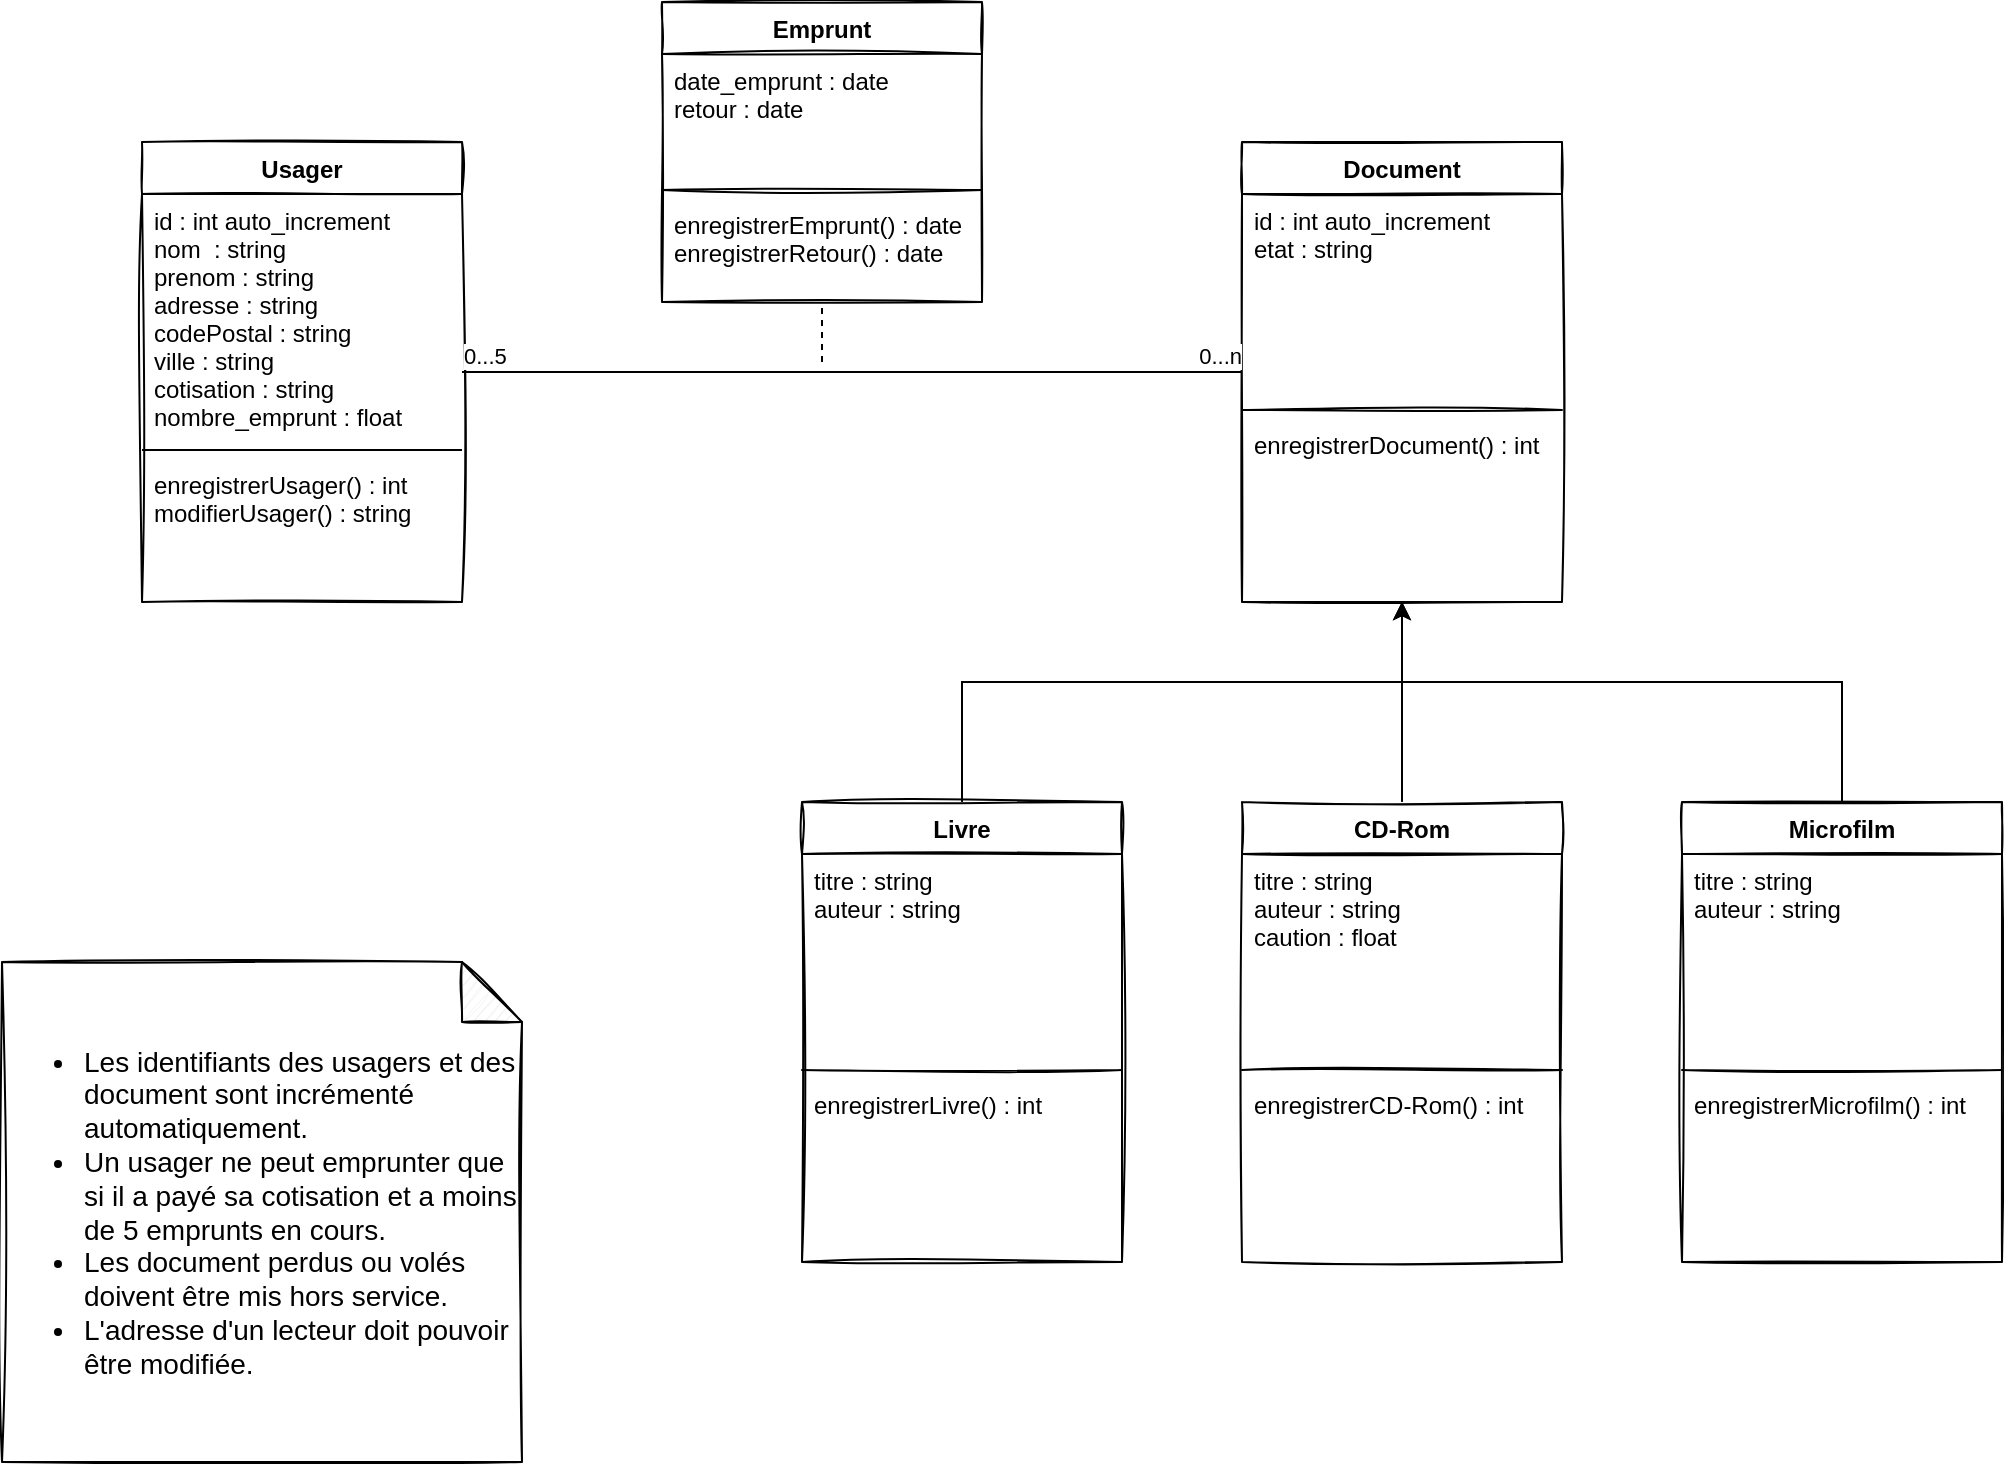 <mxfile version="18.2.0" type="device"><diagram id="IK8X8IaTu8bBz8p-pizi" name="Page-1"><mxGraphModel dx="1350" dy="793" grid="1" gridSize="10" guides="1" tooltips="1" connect="1" arrows="1" fold="1" page="1" pageScale="1" pageWidth="1100" pageHeight="850" math="0" shadow="0"><root><mxCell id="0"/><mxCell id="1" parent="0"/><mxCell id="eSP8TyZ64IjzCFhKlCoV-1" value="Usager" style="swimlane;fontStyle=1;align=center;verticalAlign=top;childLayout=stackLayout;horizontal=1;startSize=26;horizontalStack=0;resizeParent=1;resizeParentMax=0;resizeLast=0;collapsible=1;marginBottom=0;glass=0;sketch=1;shadow=0;fillStyle=hachure;" vertex="1" parent="1"><mxGeometry x="90" y="160" width="160" height="230" as="geometry"/></mxCell><mxCell id="eSP8TyZ64IjzCFhKlCoV-2" value="id : int auto_increment&#xA;nom  : string&#xA;prenom : string&#xA;adresse : string&#xA;codePostal : string&#xA;ville : string&#xA;cotisation : string&#xA;nombre_emprunt : float&#xA;&#xA;&#xA;" style="text;strokeColor=none;fillColor=none;align=left;verticalAlign=top;spacingLeft=4;spacingRight=4;overflow=hidden;rotatable=0;points=[[0,0.5],[1,0.5]];portConstraint=eastwest;" vertex="1" parent="eSP8TyZ64IjzCFhKlCoV-1"><mxGeometry y="26" width="160" height="124" as="geometry"/></mxCell><mxCell id="eSP8TyZ64IjzCFhKlCoV-3" value="" style="line;strokeWidth=1;fillColor=none;align=left;verticalAlign=middle;spacingTop=-1;spacingLeft=3;spacingRight=3;rotatable=0;labelPosition=right;points=[];portConstraint=eastwest;" vertex="1" parent="eSP8TyZ64IjzCFhKlCoV-1"><mxGeometry y="150" width="160" height="8" as="geometry"/></mxCell><mxCell id="eSP8TyZ64IjzCFhKlCoV-4" value="enregistrerUsager() : int&#xA;modifierUsager() : string&#xA;" style="text;strokeColor=none;fillColor=none;align=left;verticalAlign=top;spacingLeft=4;spacingRight=4;overflow=hidden;rotatable=0;points=[[0,0.5],[1,0.5]];portConstraint=eastwest;" vertex="1" parent="eSP8TyZ64IjzCFhKlCoV-1"><mxGeometry y="158" width="160" height="72" as="geometry"/></mxCell><mxCell id="eSP8TyZ64IjzCFhKlCoV-21" value="Document" style="swimlane;fontStyle=1;align=center;verticalAlign=top;childLayout=stackLayout;horizontal=1;startSize=26;horizontalStack=0;resizeParent=1;resizeParentMax=0;resizeLast=0;collapsible=1;marginBottom=0;shadow=0;glass=0;sketch=1;fillStyle=hachure;" vertex="1" parent="1"><mxGeometry x="640" y="160" width="160" height="230" as="geometry"/></mxCell><mxCell id="eSP8TyZ64IjzCFhKlCoV-22" value="id : int auto_increment&#xA;etat : string&#xA;&#xA;&#xA;" style="text;strokeColor=none;fillColor=none;align=left;verticalAlign=top;spacingLeft=4;spacingRight=4;overflow=hidden;rotatable=0;points=[[0,0.5],[1,0.5]];portConstraint=eastwest;shadow=0;glass=0;sketch=1;fillStyle=hachure;" vertex="1" parent="eSP8TyZ64IjzCFhKlCoV-21"><mxGeometry y="26" width="160" height="104" as="geometry"/></mxCell><mxCell id="eSP8TyZ64IjzCFhKlCoV-23" value="" style="line;strokeWidth=1;fillColor=none;align=left;verticalAlign=middle;spacingTop=-1;spacingLeft=3;spacingRight=3;rotatable=0;labelPosition=right;points=[];portConstraint=eastwest;shadow=0;glass=0;sketch=1;fillStyle=hachure;" vertex="1" parent="eSP8TyZ64IjzCFhKlCoV-21"><mxGeometry y="130" width="160" height="8" as="geometry"/></mxCell><mxCell id="eSP8TyZ64IjzCFhKlCoV-24" value="enregistrerDocument() : int" style="text;strokeColor=none;fillColor=none;align=left;verticalAlign=top;spacingLeft=4;spacingRight=4;overflow=hidden;rotatable=0;points=[[0,0.5],[1,0.5]];portConstraint=eastwest;shadow=0;glass=0;sketch=1;fillStyle=hachure;" vertex="1" parent="eSP8TyZ64IjzCFhKlCoV-21"><mxGeometry y="138" width="160" height="92" as="geometry"/></mxCell><mxCell id="eSP8TyZ64IjzCFhKlCoV-37" value="" style="endArrow=none;html=1;edgeStyle=orthogonalEdgeStyle;rounded=0;" edge="1" parent="1" source="eSP8TyZ64IjzCFhKlCoV-1" target="eSP8TyZ64IjzCFhKlCoV-21"><mxGeometry relative="1" as="geometry"><mxPoint x="490" y="490" as="sourcePoint"/><mxPoint x="370" y="275" as="targetPoint"/></mxGeometry></mxCell><mxCell id="eSP8TyZ64IjzCFhKlCoV-38" value="0...5" style="edgeLabel;resizable=0;html=1;align=left;verticalAlign=bottom;shadow=0;glass=0;sketch=1;fillStyle=hachure;" connectable="0" vertex="1" parent="eSP8TyZ64IjzCFhKlCoV-37"><mxGeometry x="-1" relative="1" as="geometry"><mxPoint x="-1" as="offset"/></mxGeometry></mxCell><mxCell id="eSP8TyZ64IjzCFhKlCoV-39" value="0...n" style="edgeLabel;resizable=0;html=1;align=right;verticalAlign=bottom;shadow=0;glass=0;sketch=1;fillStyle=hachure;" connectable="0" vertex="1" parent="eSP8TyZ64IjzCFhKlCoV-37"><mxGeometry x="1" relative="1" as="geometry"/></mxCell><mxCell id="eSP8TyZ64IjzCFhKlCoV-49" value="" style="endArrow=none;dashed=1;html=1;rounded=0;" edge="1" parent="1" target="eSP8TyZ64IjzCFhKlCoV-50"><mxGeometry width="50" height="50" relative="1" as="geometry"><mxPoint x="430" y="270" as="sourcePoint"/><mxPoint x="430" y="240" as="targetPoint"/></mxGeometry></mxCell><mxCell id="eSP8TyZ64IjzCFhKlCoV-50" value="Emprunt" style="swimlane;fontStyle=1;align=center;verticalAlign=top;childLayout=stackLayout;horizontal=1;startSize=26;horizontalStack=0;resizeParent=1;resizeParentMax=0;resizeLast=0;collapsible=1;marginBottom=0;shadow=0;glass=0;sketch=1;fillStyle=hachure;" vertex="1" parent="1"><mxGeometry x="350" y="90" width="160" height="150" as="geometry"/></mxCell><mxCell id="eSP8TyZ64IjzCFhKlCoV-51" value="date_emprunt : date&#xA;retour : date&#xA;" style="text;strokeColor=none;fillColor=none;align=left;verticalAlign=top;spacingLeft=4;spacingRight=4;overflow=hidden;rotatable=0;points=[[0,0.5],[1,0.5]];portConstraint=eastwest;shadow=0;glass=0;sketch=1;fillStyle=hachure;" vertex="1" parent="eSP8TyZ64IjzCFhKlCoV-50"><mxGeometry y="26" width="160" height="64" as="geometry"/></mxCell><mxCell id="eSP8TyZ64IjzCFhKlCoV-52" value="" style="line;strokeWidth=1;fillColor=none;align=left;verticalAlign=middle;spacingTop=-1;spacingLeft=3;spacingRight=3;rotatable=0;labelPosition=right;points=[];portConstraint=eastwest;shadow=0;glass=0;sketch=1;fillStyle=hachure;" vertex="1" parent="eSP8TyZ64IjzCFhKlCoV-50"><mxGeometry y="90" width="160" height="8" as="geometry"/></mxCell><mxCell id="eSP8TyZ64IjzCFhKlCoV-53" value="enregistrerEmprunt() : date&#xA;enregistrerRetour() : date&#xA;" style="text;strokeColor=none;fillColor=none;align=left;verticalAlign=top;spacingLeft=4;spacingRight=4;overflow=hidden;rotatable=0;points=[[0,0.5],[1,0.5]];portConstraint=eastwest;shadow=0;glass=0;sketch=1;fillStyle=hachure;" vertex="1" parent="eSP8TyZ64IjzCFhKlCoV-50"><mxGeometry y="98" width="160" height="52" as="geometry"/></mxCell><mxCell id="eSP8TyZ64IjzCFhKlCoV-86" value="" style="edgeStyle=orthogonalEdgeStyle;rounded=0;orthogonalLoop=1;jettySize=auto;html=1;" edge="1" parent="1" source="eSP8TyZ64IjzCFhKlCoV-54" target="eSP8TyZ64IjzCFhKlCoV-21"><mxGeometry relative="1" as="geometry"><mxPoint x="720" y="390" as="targetPoint"/><Array as="points"><mxPoint x="500" y="430"/><mxPoint x="720" y="430"/></Array></mxGeometry></mxCell><mxCell id="eSP8TyZ64IjzCFhKlCoV-54" value="Livre" style="swimlane;fontStyle=1;align=center;verticalAlign=top;childLayout=stackLayout;horizontal=1;startSize=26;horizontalStack=0;resizeParent=1;resizeParentMax=0;resizeLast=0;collapsible=1;marginBottom=0;shadow=0;glass=0;sketch=1;fillStyle=hachure;" vertex="1" parent="1"><mxGeometry x="420" y="490" width="160" height="230" as="geometry"/></mxCell><mxCell id="eSP8TyZ64IjzCFhKlCoV-55" value="titre : string&#xA;auteur : string&#xA;" style="text;strokeColor=none;fillColor=none;align=left;verticalAlign=top;spacingLeft=4;spacingRight=4;overflow=hidden;rotatable=0;points=[[0,0.5],[1,0.5]];portConstraint=eastwest;shadow=0;glass=0;sketch=1;fillStyle=hachure;" vertex="1" parent="eSP8TyZ64IjzCFhKlCoV-54"><mxGeometry y="26" width="160" height="104" as="geometry"/></mxCell><mxCell id="eSP8TyZ64IjzCFhKlCoV-56" value="" style="line;strokeWidth=1;fillColor=none;align=left;verticalAlign=middle;spacingTop=-1;spacingLeft=3;spacingRight=3;rotatable=0;labelPosition=right;points=[];portConstraint=eastwest;shadow=0;glass=0;sketch=1;fillStyle=hachure;" vertex="1" parent="eSP8TyZ64IjzCFhKlCoV-54"><mxGeometry y="130" width="160" height="8" as="geometry"/></mxCell><mxCell id="eSP8TyZ64IjzCFhKlCoV-57" value="enregistrerLivre() : int" style="text;strokeColor=none;fillColor=none;align=left;verticalAlign=top;spacingLeft=4;spacingRight=4;overflow=hidden;rotatable=0;points=[[0,0.5],[1,0.5]];portConstraint=eastwest;shadow=0;glass=0;sketch=1;fillStyle=hachure;" vertex="1" parent="eSP8TyZ64IjzCFhKlCoV-54"><mxGeometry y="138" width="160" height="92" as="geometry"/></mxCell><mxCell id="eSP8TyZ64IjzCFhKlCoV-74" value="" style="edgeStyle=orthogonalEdgeStyle;rounded=0;orthogonalLoop=1;jettySize=auto;html=1;" edge="1" parent="1" source="eSP8TyZ64IjzCFhKlCoV-58" target="eSP8TyZ64IjzCFhKlCoV-21"><mxGeometry relative="1" as="geometry"><mxPoint x="720" y="390" as="targetPoint"/><Array as="points"/></mxGeometry></mxCell><mxCell id="eSP8TyZ64IjzCFhKlCoV-58" value="CD-Rom" style="swimlane;fontStyle=1;align=center;verticalAlign=top;childLayout=stackLayout;horizontal=1;startSize=26;horizontalStack=0;resizeParent=1;resizeParentMax=0;resizeLast=0;collapsible=1;marginBottom=0;shadow=0;glass=0;sketch=1;fillStyle=hachure;" vertex="1" parent="1"><mxGeometry x="640" y="490" width="160" height="230" as="geometry"/></mxCell><mxCell id="eSP8TyZ64IjzCFhKlCoV-59" value="titre : string&#xA;auteur : string&#xA;caution : float&#xA;" style="text;strokeColor=none;fillColor=none;align=left;verticalAlign=top;spacingLeft=4;spacingRight=4;overflow=hidden;rotatable=0;points=[[0,0.5],[1,0.5]];portConstraint=eastwest;shadow=0;glass=0;sketch=1;fillStyle=hachure;" vertex="1" parent="eSP8TyZ64IjzCFhKlCoV-58"><mxGeometry y="26" width="160" height="104" as="geometry"/></mxCell><mxCell id="eSP8TyZ64IjzCFhKlCoV-60" value="" style="line;strokeWidth=1;fillColor=none;align=left;verticalAlign=middle;spacingTop=-1;spacingLeft=3;spacingRight=3;rotatable=0;labelPosition=right;points=[];portConstraint=eastwest;shadow=0;glass=0;sketch=1;fillStyle=hachure;" vertex="1" parent="eSP8TyZ64IjzCFhKlCoV-58"><mxGeometry y="130" width="160" height="8" as="geometry"/></mxCell><mxCell id="eSP8TyZ64IjzCFhKlCoV-61" value="enregistrerCD-Rom() : int" style="text;strokeColor=none;fillColor=none;align=left;verticalAlign=top;spacingLeft=4;spacingRight=4;overflow=hidden;rotatable=0;points=[[0,0.5],[1,0.5]];portConstraint=eastwest;shadow=0;glass=0;sketch=1;fillStyle=hachure;" vertex="1" parent="eSP8TyZ64IjzCFhKlCoV-58"><mxGeometry y="138" width="160" height="92" as="geometry"/></mxCell><mxCell id="eSP8TyZ64IjzCFhKlCoV-81" value="" style="edgeStyle=orthogonalEdgeStyle;rounded=0;orthogonalLoop=1;jettySize=auto;html=1;" edge="1" parent="1" source="eSP8TyZ64IjzCFhKlCoV-62" target="eSP8TyZ64IjzCFhKlCoV-21"><mxGeometry relative="1" as="geometry"><mxPoint x="720" y="390" as="targetPoint"/><Array as="points"><mxPoint x="940" y="430"/><mxPoint x="720" y="430"/></Array></mxGeometry></mxCell><mxCell id="eSP8TyZ64IjzCFhKlCoV-62" value="Microfilm" style="swimlane;fontStyle=1;align=center;verticalAlign=top;childLayout=stackLayout;horizontal=1;startSize=26;horizontalStack=0;resizeParent=1;resizeParentMax=0;resizeLast=0;collapsible=1;marginBottom=0;shadow=0;glass=0;sketch=1;fillStyle=hachure;" vertex="1" parent="1"><mxGeometry x="860" y="490" width="160" height="230" as="geometry"/></mxCell><mxCell id="eSP8TyZ64IjzCFhKlCoV-63" value="titre : string&#xA;auteur : string&#xA;" style="text;strokeColor=none;fillColor=none;align=left;verticalAlign=top;spacingLeft=4;spacingRight=4;overflow=hidden;rotatable=0;points=[[0,0.5],[1,0.5]];portConstraint=eastwest;shadow=0;glass=0;sketch=1;fillStyle=hachure;" vertex="1" parent="eSP8TyZ64IjzCFhKlCoV-62"><mxGeometry y="26" width="160" height="104" as="geometry"/></mxCell><mxCell id="eSP8TyZ64IjzCFhKlCoV-64" value="" style="line;strokeWidth=1;fillColor=none;align=left;verticalAlign=middle;spacingTop=-1;spacingLeft=3;spacingRight=3;rotatable=0;labelPosition=right;points=[];portConstraint=eastwest;shadow=0;glass=0;sketch=1;fillStyle=hachure;" vertex="1" parent="eSP8TyZ64IjzCFhKlCoV-62"><mxGeometry y="130" width="160" height="8" as="geometry"/></mxCell><mxCell id="eSP8TyZ64IjzCFhKlCoV-65" value="enregistrerMicrofilm() : int" style="text;strokeColor=none;fillColor=none;align=left;verticalAlign=top;spacingLeft=4;spacingRight=4;overflow=hidden;rotatable=0;points=[[0,0.5],[1,0.5]];portConstraint=eastwest;shadow=0;glass=0;sketch=1;fillStyle=hachure;" vertex="1" parent="eSP8TyZ64IjzCFhKlCoV-62"><mxGeometry y="138" width="160" height="92" as="geometry"/></mxCell><mxCell id="eSP8TyZ64IjzCFhKlCoV-88" value="&lt;div style=&quot;font-size: 14px;&quot; align=&quot;left&quot;&gt;&lt;ul&gt;&lt;li&gt;Les identifiants des usagers et des document sont incrémenté automatiquement.&lt;/li&gt;&lt;li&gt;Un usager ne peut emprunter que si il a payé sa cotisation et a moins de 5 emprunts en cours.&lt;/li&gt;&lt;li&gt;Les document perdus ou volés doivent être mis hors service.&lt;/li&gt;&lt;li&gt;L'adresse d'un lecteur doit pouvoir être modifiée.&lt;/li&gt;&lt;/ul&gt;&lt;/div&gt;" style="shape=note;whiteSpace=wrap;html=1;backgroundOutline=1;darkOpacity=0.05;shadow=0;glass=0;sketch=1;fillStyle=hachure;" vertex="1" parent="1"><mxGeometry x="20" y="570" width="260" height="250" as="geometry"/></mxCell></root></mxGraphModel></diagram></mxfile>